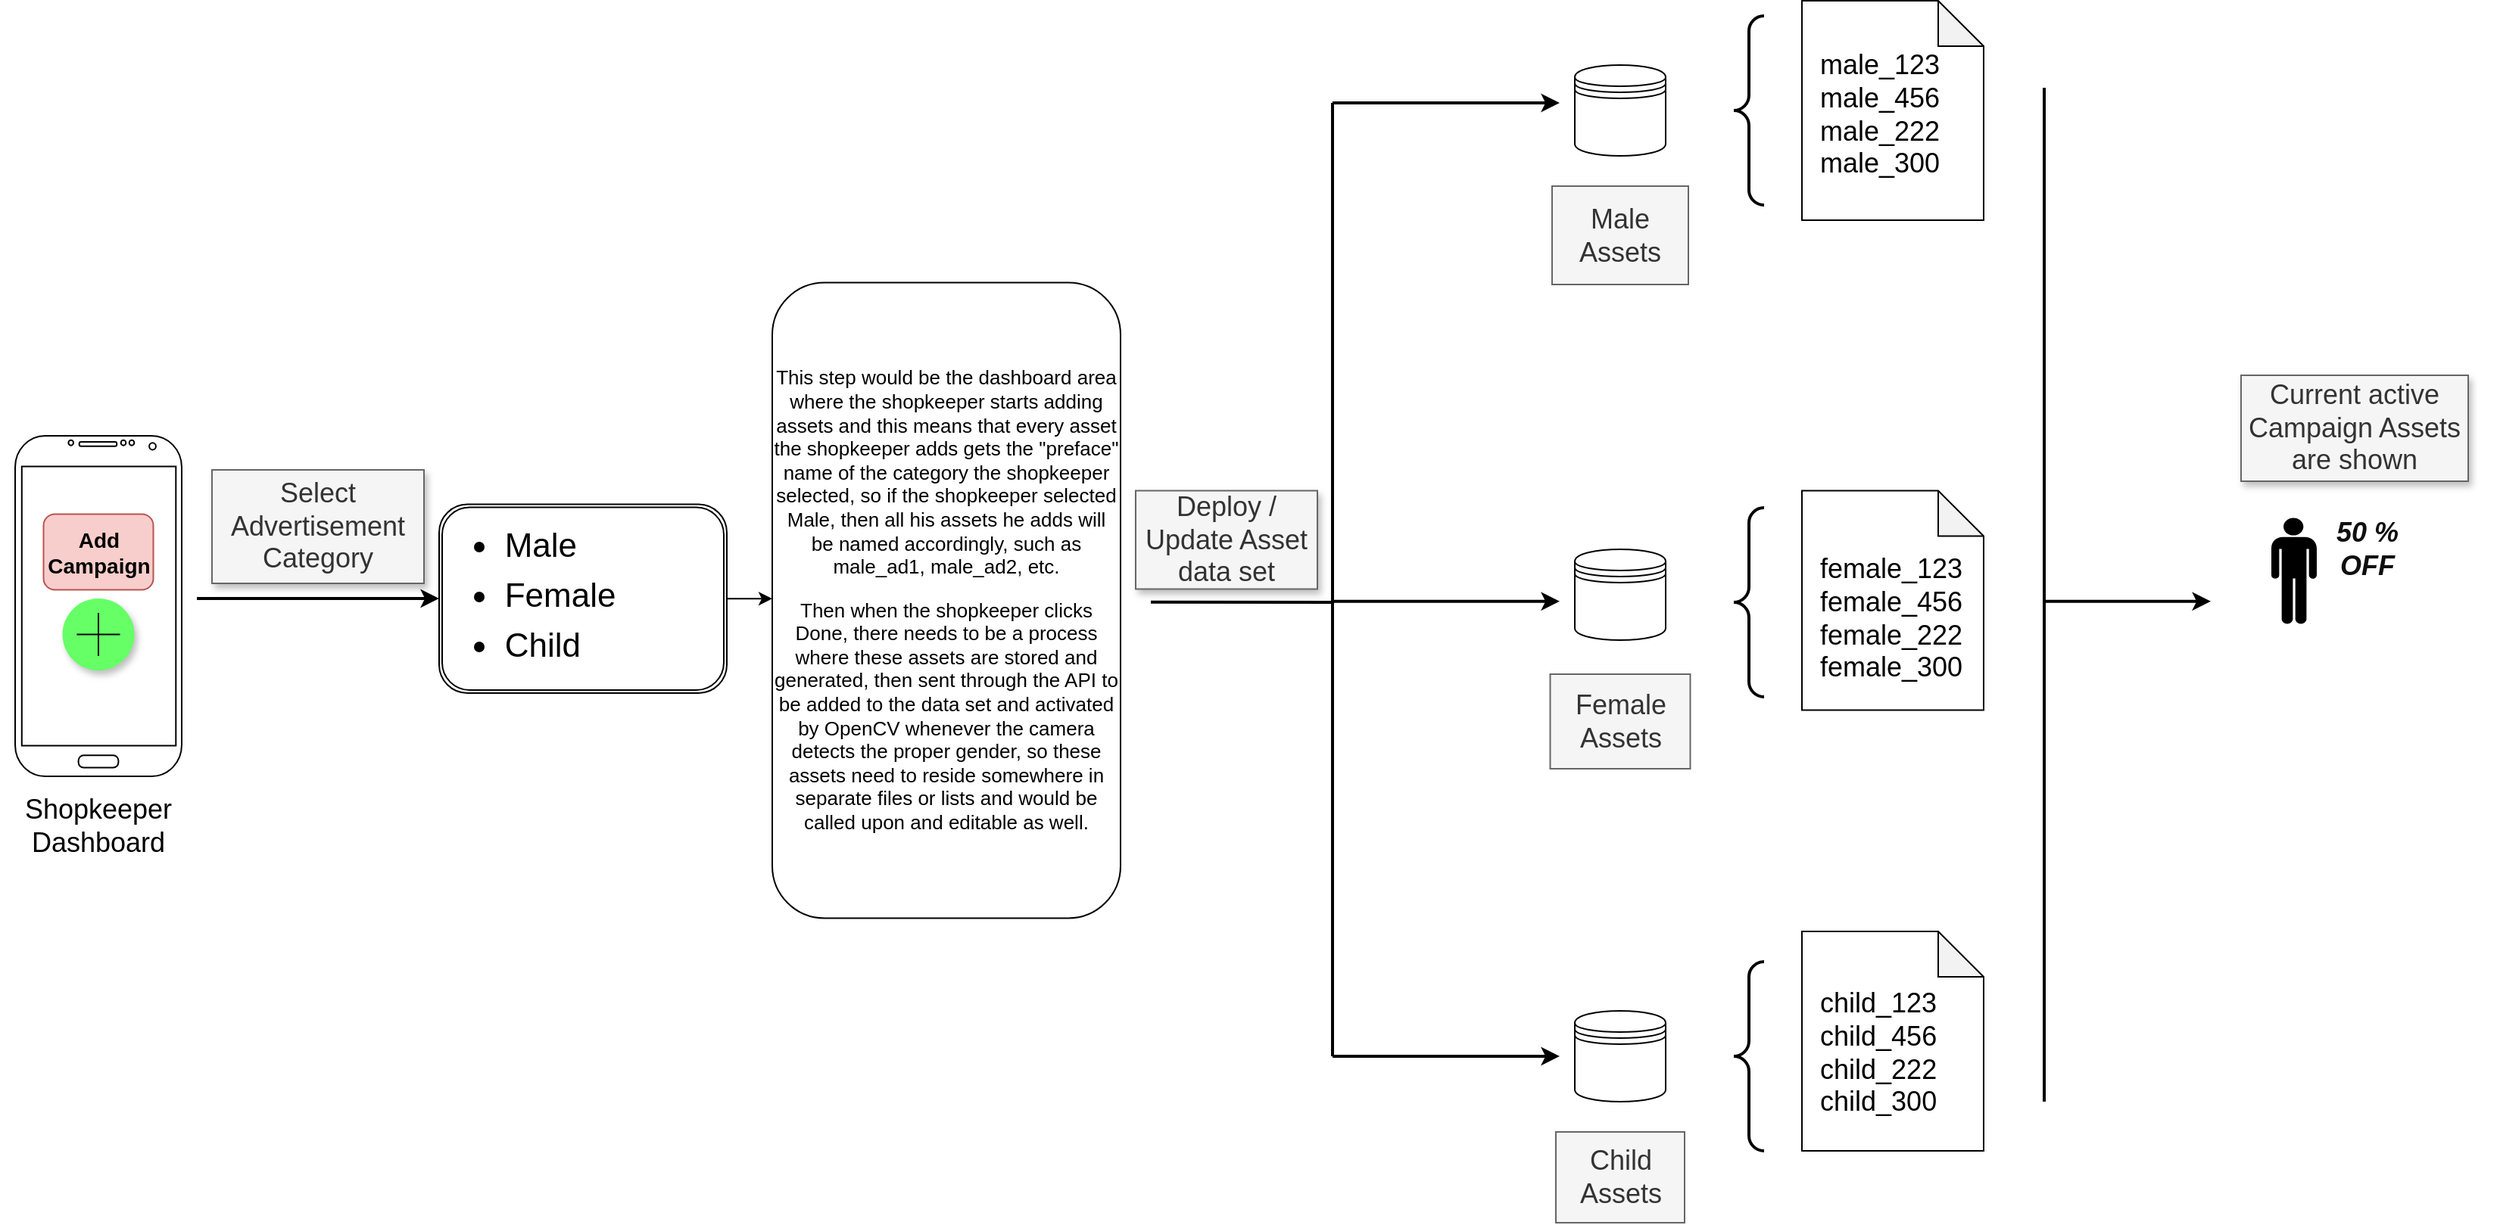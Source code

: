 <mxfile version="14.1.8" type="device"><diagram id="oe2DzpkbIvdKYCtooXp3" name="Page-1"><mxGraphModel dx="2433" dy="564" grid="1" gridSize="10" guides="1" tooltips="1" connect="1" arrows="1" fold="1" page="1" pageScale="1" pageWidth="1400" pageHeight="850" math="0" shadow="0"><root><mxCell id="0"/><mxCell id="1" parent="0"/><mxCell id="0033JkwYLGM6ZD_K7o0l-7" value="" style="shape=datastore;whiteSpace=wrap;html=1;" parent="1" vertex="1"><mxGeometry x="780" y="75" width="60" height="60" as="geometry"/></mxCell><mxCell id="0033JkwYLGM6ZD_K7o0l-8" value="" style="shape=datastore;whiteSpace=wrap;html=1;" parent="1" vertex="1"><mxGeometry x="780" y="395" width="60" height="60" as="geometry"/></mxCell><mxCell id="0033JkwYLGM6ZD_K7o0l-9" value="" style="shape=datastore;whiteSpace=wrap;html=1;" parent="1" vertex="1"><mxGeometry x="780" y="700" width="60" height="60" as="geometry"/></mxCell><mxCell id="0033JkwYLGM6ZD_K7o0l-10" value="&lt;div align=&quot;left&quot;&gt;&lt;br&gt;&lt;/div&gt;" style="shape=note;whiteSpace=wrap;html=1;backgroundOutline=1;darkOpacity=0.05;" parent="1" vertex="1"><mxGeometry x="930" y="32.5" width="120" height="145" as="geometry"/></mxCell><mxCell id="aZQjS4vw9z3BNaJauz80-3" style="edgeStyle=orthogonalEdgeStyle;rounded=0;orthogonalLoop=1;jettySize=auto;html=1;exitX=1;exitY=0.5;exitDx=0;exitDy=0;" edge="1" parent="1" source="0033JkwYLGM6ZD_K7o0l-15"><mxGeometry relative="1" as="geometry"><mxPoint x="250" y="428" as="targetPoint"/></mxGeometry></mxCell><mxCell id="0033JkwYLGM6ZD_K7o0l-15" value="" style="shape=ext;double=1;rounded=1;whiteSpace=wrap;html=1;" parent="1" vertex="1"><mxGeometry x="30" y="365.25" width="190" height="124.75" as="geometry"/></mxCell><mxCell id="0033JkwYLGM6ZD_K7o0l-16" value="" style="shape=note;whiteSpace=wrap;html=1;backgroundOutline=1;darkOpacity=0.05;" parent="1" vertex="1"><mxGeometry x="930" y="356.25" width="120" height="145" as="geometry"/></mxCell><mxCell id="0033JkwYLGM6ZD_K7o0l-17" value="" style="shape=note;whiteSpace=wrap;html=1;backgroundOutline=1;darkOpacity=0.05;" parent="1" vertex="1"><mxGeometry x="930" y="647.5" width="120" height="145" as="geometry"/></mxCell><mxCell id="0033JkwYLGM6ZD_K7o0l-18" value="" style="shape=image;html=1;verticalAlign=top;verticalLabelPosition=bottom;labelBackgroundColor=#ffffff;imageAspect=0;aspect=fixed;image=https://cdn3.iconfinder.com/data/icons/sympletts-free-sampler/128/computer-networked-128.png" parent="1" vertex="1"><mxGeometry x="1200" y="340" width="190" height="190" as="geometry"/></mxCell><mxCell id="0033JkwYLGM6ZD_K7o0l-20" value="&lt;font style=&quot;font-size: 18px&quot;&gt;Shopkeeper Dashboard&lt;/font&gt;" style="text;html=1;strokeColor=none;fillColor=none;align=center;verticalAlign=middle;whiteSpace=wrap;rounded=0;" parent="1" vertex="1"><mxGeometry x="-260" y="567.5" width="130" height="20" as="geometry"/></mxCell><mxCell id="0033JkwYLGM6ZD_K7o0l-21" value="" style="verticalLabelPosition=bottom;verticalAlign=top;html=1;shadow=0;dashed=0;strokeWidth=1;shape=mxgraph.android.phone2;sketch=0;" parent="1" vertex="1"><mxGeometry x="-250" y="320" width="110" height="225" as="geometry"/></mxCell><mxCell id="0033JkwYLGM6ZD_K7o0l-22" value="&lt;font style=&quot;font-size: 14px&quot;&gt;&lt;b&gt;Add Campaign&lt;/b&gt;&lt;/font&gt;" style="rounded=1;whiteSpace=wrap;html=1;shadow=0;sketch=0;fillColor=#f8cecc;strokeColor=#b85450;" parent="1" vertex="1"><mxGeometry x="-231.25" y="371.75" width="72.5" height="50" as="geometry"/></mxCell><mxCell id="0033JkwYLGM6ZD_K7o0l-23" value="" style="html=1;verticalLabelPosition=bottom;labelBackgroundColor=#ffffff;verticalAlign=top;shadow=1;dashed=0;strokeWidth=2;shape=mxgraph.ios7.misc.add;sketch=0;fillColor=#66FF66;strokeColor=#030303;" parent="1" vertex="1"><mxGeometry x="-218.75" y="427.5" width="47.5" height="47.5" as="geometry"/></mxCell><mxCell id="0033JkwYLGM6ZD_K7o0l-25" value="" style="endArrow=classic;html=1;strokeWidth=2;" parent="1" edge="1"><mxGeometry width="50" height="50" relative="1" as="geometry"><mxPoint x="-130" y="427.5" as="sourcePoint"/><mxPoint x="30" y="427.5" as="targetPoint"/></mxGeometry></mxCell><mxCell id="0033JkwYLGM6ZD_K7o0l-26" value="&lt;p style=&quot;line-height: 120%&quot;&gt;&lt;/p&gt;&lt;ul style=&quot;font-size: 22px&quot;&gt;&lt;li&gt;&lt;div style=&quot;line-height: 150%&quot; align=&quot;left&quot;&gt;Male&lt;/div&gt;&lt;/li&gt;&lt;li style=&quot;line-height: 150%&quot;&gt;Female&lt;/li&gt;&lt;li&gt;&lt;div style=&quot;line-height: 150%&quot; align=&quot;left&quot;&gt;Child &lt;br&gt;&lt;/div&gt;&lt;/li&gt;&lt;/ul&gt;&lt;p&gt;&lt;/p&gt;" style="text;html=1;strokeColor=none;fillColor=none;align=center;verticalAlign=middle;whiteSpace=wrap;rounded=0;shadow=0;sketch=0;" parent="1" vertex="1"><mxGeometry x="40" y="376.75" width="100" height="96" as="geometry"/></mxCell><mxCell id="0033JkwYLGM6ZD_K7o0l-31" value="&lt;font style=&quot;font-size: 18px&quot;&gt;Select Advertisement Category&lt;/font&gt;" style="text;html=1;strokeColor=#666666;fillColor=#f5f5f5;align=center;verticalAlign=middle;whiteSpace=wrap;rounded=0;shadow=1;sketch=0;fontColor=#333333;" parent="1" vertex="1"><mxGeometry x="-120" y="342.5" width="140" height="75" as="geometry"/></mxCell><mxCell id="0033JkwYLGM6ZD_K7o0l-32" value="" style="shape=image;html=1;verticalAlign=top;verticalLabelPosition=bottom;labelBackgroundColor=#ffffff;imageAspect=0;aspect=fixed;image=https://cdn3.iconfinder.com/data/icons/fugue/icon_shadowless/ui-radio-button.png;shadow=0;sketch=1;fillColor=#99FF33;strokeWidth=1;" parent="1" vertex="1"><mxGeometry x="147" y="371.75" width="38.75" height="38.75" as="geometry"/></mxCell><mxCell id="0033JkwYLGM6ZD_K7o0l-34" value="" style="shape=image;html=1;verticalAlign=top;verticalLabelPosition=bottom;labelBackgroundColor=#ffffff;imageAspect=0;aspect=fixed;image=https://cdn3.iconfinder.com/data/icons/fugue/icon_shadowless/ui-radio-button-uncheck.png;shadow=0;sketch=1;fillColor=#99FF33;imageBackground=#ffffff;" parent="1" vertex="1"><mxGeometry x="148.25" y="406" width="37.5" height="37.5" as="geometry"/></mxCell><mxCell id="0033JkwYLGM6ZD_K7o0l-37" value="" style="shape=image;html=1;verticalAlign=top;verticalLabelPosition=bottom;labelBackgroundColor=#ffffff;imageAspect=0;aspect=fixed;image=https://cdn3.iconfinder.com/data/icons/fugue/icon_shadowless/ui-radio-button-uncheck.png;shadow=0;sketch=0;fillColor=#99FF33;" parent="1" vertex="1"><mxGeometry x="148.25" y="439.25" width="37.5" height="37.5" as="geometry"/></mxCell><mxCell id="0033JkwYLGM6ZD_K7o0l-43" value="" style="endArrow=none;html=1;strokeWidth=2;" parent="1" edge="1"><mxGeometry width="50" height="50" relative="1" as="geometry"><mxPoint x="620" y="730" as="sourcePoint"/><mxPoint x="620" y="100" as="targetPoint"/></mxGeometry></mxCell><mxCell id="0033JkwYLGM6ZD_K7o0l-44" value="&lt;font style=&quot;font-size: 18px&quot;&gt;Deploy / Update Asset data set&lt;/font&gt;" style="text;html=1;strokeColor=#666666;fillColor=#f5f5f5;align=center;verticalAlign=middle;whiteSpace=wrap;rounded=0;shadow=1;sketch=0;fontColor=#333333;glass=0;" parent="1" vertex="1"><mxGeometry x="490" y="356.25" width="120" height="65" as="geometry"/></mxCell><mxCell id="0033JkwYLGM6ZD_K7o0l-45" value="" style="endArrow=none;html=1;strokeWidth=2;" parent="1" edge="1"><mxGeometry width="50" height="50" relative="1" as="geometry"><mxPoint x="500" y="429.82" as="sourcePoint"/><mxPoint x="620" y="430" as="targetPoint"/></mxGeometry></mxCell><mxCell id="0033JkwYLGM6ZD_K7o0l-46" value="" style="endArrow=classic;html=1;strokeWidth=2;" parent="1" edge="1"><mxGeometry width="50" height="50" relative="1" as="geometry"><mxPoint x="620" y="100" as="sourcePoint"/><mxPoint x="770" y="100" as="targetPoint"/></mxGeometry></mxCell><mxCell id="0033JkwYLGM6ZD_K7o0l-47" value="" style="endArrow=classic;html=1;strokeWidth=2;" parent="1" edge="1"><mxGeometry width="50" height="50" relative="1" as="geometry"><mxPoint x="620" y="429.41" as="sourcePoint"/><mxPoint x="770" y="429.41" as="targetPoint"/></mxGeometry></mxCell><mxCell id="0033JkwYLGM6ZD_K7o0l-48" value="" style="endArrow=classic;html=1;strokeWidth=2;" parent="1" edge="1"><mxGeometry width="50" height="50" relative="1" as="geometry"><mxPoint x="620" y="730" as="sourcePoint"/><mxPoint x="770" y="730" as="targetPoint"/></mxGeometry></mxCell><mxCell id="0033JkwYLGM6ZD_K7o0l-50" value="&lt;font style=&quot;font-size: 18px&quot;&gt;Male Assets&lt;/font&gt;" style="text;html=1;strokeColor=#666666;fillColor=#f5f5f5;align=center;verticalAlign=middle;whiteSpace=wrap;rounded=0;shadow=0;sketch=0;fontColor=#333333;" parent="1" vertex="1"><mxGeometry x="765" y="155" width="90" height="65" as="geometry"/></mxCell><mxCell id="0033JkwYLGM6ZD_K7o0l-53" value="&lt;font style=&quot;font-size: 18px&quot;&gt;Female Assets&lt;/font&gt;" style="text;html=1;strokeColor=#666666;fillColor=#f5f5f5;align=center;verticalAlign=middle;whiteSpace=wrap;rounded=0;shadow=0;sketch=0;fontColor=#333333;" parent="1" vertex="1"><mxGeometry x="763.75" y="477.5" width="92.5" height="62.5" as="geometry"/></mxCell><mxCell id="0033JkwYLGM6ZD_K7o0l-54" value="&lt;font style=&quot;font-size: 18px&quot;&gt;Child Assets&lt;/font&gt;" style="text;html=1;strokeColor=#666666;fillColor=#f5f5f5;align=center;verticalAlign=middle;whiteSpace=wrap;rounded=0;shadow=0;sketch=0;fontColor=#333333;" parent="1" vertex="1"><mxGeometry x="767.5" y="780" width="85" height="60" as="geometry"/></mxCell><mxCell id="0033JkwYLGM6ZD_K7o0l-57" value="" style="labelPosition=right;align=left;strokeWidth=2;shape=mxgraph.mockup.markup.curlyBrace;html=1;shadow=0;dashed=0;direction=north;sketch=0;" parent="1" vertex="1"><mxGeometry x="885" y="42.5" width="20" height="125" as="geometry"/></mxCell><mxCell id="0033JkwYLGM6ZD_K7o0l-58" value="" style="labelPosition=right;align=left;strokeWidth=2;shape=mxgraph.mockup.markup.curlyBrace;html=1;shadow=0;dashed=0;direction=north;sketch=0;" parent="1" vertex="1"><mxGeometry x="885" y="367.5" width="20" height="125" as="geometry"/></mxCell><mxCell id="0033JkwYLGM6ZD_K7o0l-59" value="" style="labelPosition=right;align=left;strokeWidth=2;shape=mxgraph.mockup.markup.curlyBrace;html=1;shadow=0;dashed=0;direction=north;sketch=0;" parent="1" vertex="1"><mxGeometry x="885" y="667.5" width="20" height="125" as="geometry"/></mxCell><mxCell id="0033JkwYLGM6ZD_K7o0l-60" value="" style="endArrow=classic;html=1;strokeWidth=2;" parent="1" edge="1"><mxGeometry width="50" height="50" relative="1" as="geometry"><mxPoint x="1090" y="429.41" as="sourcePoint"/><mxPoint x="1200" y="429.41" as="targetPoint"/></mxGeometry></mxCell><mxCell id="0033JkwYLGM6ZD_K7o0l-61" value="" style="endArrow=none;html=1;strokeWidth=2;" parent="1" edge="1"><mxGeometry width="50" height="50" relative="1" as="geometry"><mxPoint x="1090" y="760" as="sourcePoint"/><mxPoint x="1090" y="90" as="targetPoint"/></mxGeometry></mxCell><mxCell id="0033JkwYLGM6ZD_K7o0l-62" value="&lt;font style=&quot;font-size: 18px&quot;&gt;Current active Campaign Assets are shown&lt;/font&gt;" style="text;html=1;strokeColor=#666666;fillColor=#f5f5f5;align=center;verticalAlign=middle;whiteSpace=wrap;rounded=0;shadow=1;sketch=0;fontColor=#333333;" parent="1" vertex="1"><mxGeometry x="1220" y="280" width="150" height="70" as="geometry"/></mxCell><mxCell id="0033JkwYLGM6ZD_K7o0l-66" value="&lt;div style=&quot;font-size: 18px&quot;&gt;&lt;font style=&quot;font-size: 18px&quot;&gt;male_123&lt;/font&gt;&lt;/div&gt;&lt;div style=&quot;font-size: 18px&quot;&gt;&lt;font style=&quot;font-size: 18px&quot;&gt;male_456&lt;/font&gt;&lt;/div&gt;&lt;div style=&quot;font-size: 18px&quot;&gt;&lt;font style=&quot;font-size: 18px&quot;&gt;male_222&lt;/font&gt;&lt;/div&gt;&lt;div style=&quot;font-size: 18px&quot;&gt;&lt;font style=&quot;font-size: 18px&quot;&gt;male_300&lt;br&gt;&lt;/font&gt;&lt;/div&gt;" style="text;html=1;strokeColor=none;fillColor=none;align=left;verticalAlign=middle;whiteSpace=wrap;rounded=0;shadow=0;sketch=0;" parent="1" vertex="1"><mxGeometry x="940" y="47.5" width="100" height="120" as="geometry"/></mxCell><mxCell id="0033JkwYLGM6ZD_K7o0l-67" value="" style="shape=mxgraph.signs.people.man_1;html=1;pointerEvents=1;fillColor=#000000;strokeColor=none;verticalLabelPosition=bottom;verticalAlign=top;align=center;shadow=0;sketch=0;" parent="1" vertex="1"><mxGeometry x="1240" y="374.25" width="30" height="70" as="geometry"/></mxCell><mxCell id="0033JkwYLGM6ZD_K7o0l-68" value="" style="shape=image;html=1;verticalAlign=top;verticalLabelPosition=bottom;labelBackgroundColor=#ffffff;imageAspect=0;aspect=fixed;image=https://cdn3.iconfinder.com/data/icons/other-icons/48/nike_shoes-128.png;shadow=0;sketch=0;strokeColor=#0F0F0F;strokeWidth=2;fillColor=#99FF33;" parent="1" vertex="1"><mxGeometry x="1290" y="393" width="65" height="65" as="geometry"/></mxCell><mxCell id="0033JkwYLGM6ZD_K7o0l-70" value="&lt;div style=&quot;font-size: 18px&quot; align=&quot;center&quot;&gt;&lt;span style=&quot;background-color: rgb(255 , 255 , 255)&quot;&gt;&lt;i&gt;&lt;font color=&quot;#0F0F0F&quot;&gt;&lt;font style=&quot;font-size: 18px&quot;&gt;&lt;b&gt;50 % OFF&lt;br&gt;&lt;/b&gt;&lt;/font&gt;&lt;/font&gt;&lt;/i&gt;&lt;/span&gt;&lt;/div&gt;" style="text;html=1;strokeColor=none;fillColor=none;align=left;verticalAlign=middle;whiteSpace=wrap;rounded=0;shadow=0;sketch=0;glass=0;" parent="1" vertex="1"><mxGeometry x="1280" y="370" width="45.32" height="50" as="geometry"/></mxCell><mxCell id="0033JkwYLGM6ZD_K7o0l-72" value="&lt;div style=&quot;font-size: 18px&quot;&gt;&lt;font style=&quot;font-size: 18px&quot;&gt;female_123&lt;/font&gt;&lt;/div&gt;&lt;div style=&quot;font-size: 18px&quot;&gt;&lt;font style=&quot;font-size: 18px&quot;&gt;female_456&lt;/font&gt;&lt;/div&gt;&lt;div style=&quot;font-size: 18px&quot;&gt;&lt;font style=&quot;font-size: 18px&quot;&gt;female_222&lt;/font&gt;&lt;/div&gt;&lt;div style=&quot;font-size: 18px&quot;&gt;&lt;font style=&quot;font-size: 18px&quot;&gt;female_300&lt;br&gt;&lt;/font&gt;&lt;/div&gt;" style="text;html=1;strokeColor=none;fillColor=none;align=left;verticalAlign=middle;whiteSpace=wrap;rounded=0;shadow=0;sketch=0;" parent="1" vertex="1"><mxGeometry x="940" y="381.25" width="100" height="120" as="geometry"/></mxCell><mxCell id="0033JkwYLGM6ZD_K7o0l-73" value="&lt;div style=&quot;font-size: 18px&quot;&gt;&lt;font style=&quot;font-size: 18px&quot;&gt;child_123&lt;/font&gt;&lt;/div&gt;&lt;div style=&quot;font-size: 18px&quot;&gt;&lt;font style=&quot;font-size: 18px&quot;&gt;&lt;font style=&quot;font-size: 18px&quot;&gt;child&lt;/font&gt;_456&lt;/font&gt;&lt;/div&gt;&lt;div style=&quot;font-size: 18px&quot;&gt;&lt;font style=&quot;font-size: 18px&quot;&gt;&lt;font style=&quot;font-size: 18px&quot;&gt;child&lt;/font&gt;_222&lt;/font&gt;&lt;/div&gt;&lt;div style=&quot;font-size: 18px&quot;&gt;&lt;font style=&quot;font-size: 18px&quot;&gt;&lt;font style=&quot;font-size: 18px&quot;&gt;child&lt;/font&gt;_300&lt;br&gt;&lt;/font&gt;&lt;/div&gt;" style="text;html=1;strokeColor=none;fillColor=none;align=left;verticalAlign=middle;whiteSpace=wrap;rounded=0;shadow=0;sketch=0;" parent="1" vertex="1"><mxGeometry x="940" y="667.5" width="100" height="120" as="geometry"/></mxCell><mxCell id="aZQjS4vw9z3BNaJauz80-2" value="&lt;p style=&quot;line-height: 120%&quot;&gt;&lt;/p&gt;&lt;div&gt;&lt;span style=&quot;font-size: 13px&quot;&gt;This step would be the dashboard area where the shopkeeper starts adding assets and this means that every asset the shopkeeper adds gets the &quot;preface&quot; name of the category the shopkeeper selected, so if the shopkeeper selected Male, then all his assets he adds will be named accordingly, such as male_ad1, male_ad2, etc.&lt;/span&gt;&lt;/div&gt;&lt;p style=&quot;font-size: 13px&quot;&gt;&lt;font style=&quot;font-size: 13px&quot;&gt;Then when the shopkeeper clicks Done, there needs to be a process where these assets are stored and generated, then sent through the API to be added to the data set and activated by OpenCV whenever the camera detects the proper gender, so these assets need to reside somewhere in separate files or lists and would be called upon and editable as well.&lt;/font&gt;&lt;/p&gt;&lt;p&gt;&lt;/p&gt;" style="rounded=1;whiteSpace=wrap;html=1;align=center;" vertex="1" parent="1"><mxGeometry x="250" y="218.75" width="230" height="420" as="geometry"/></mxCell></root></mxGraphModel></diagram></mxfile>